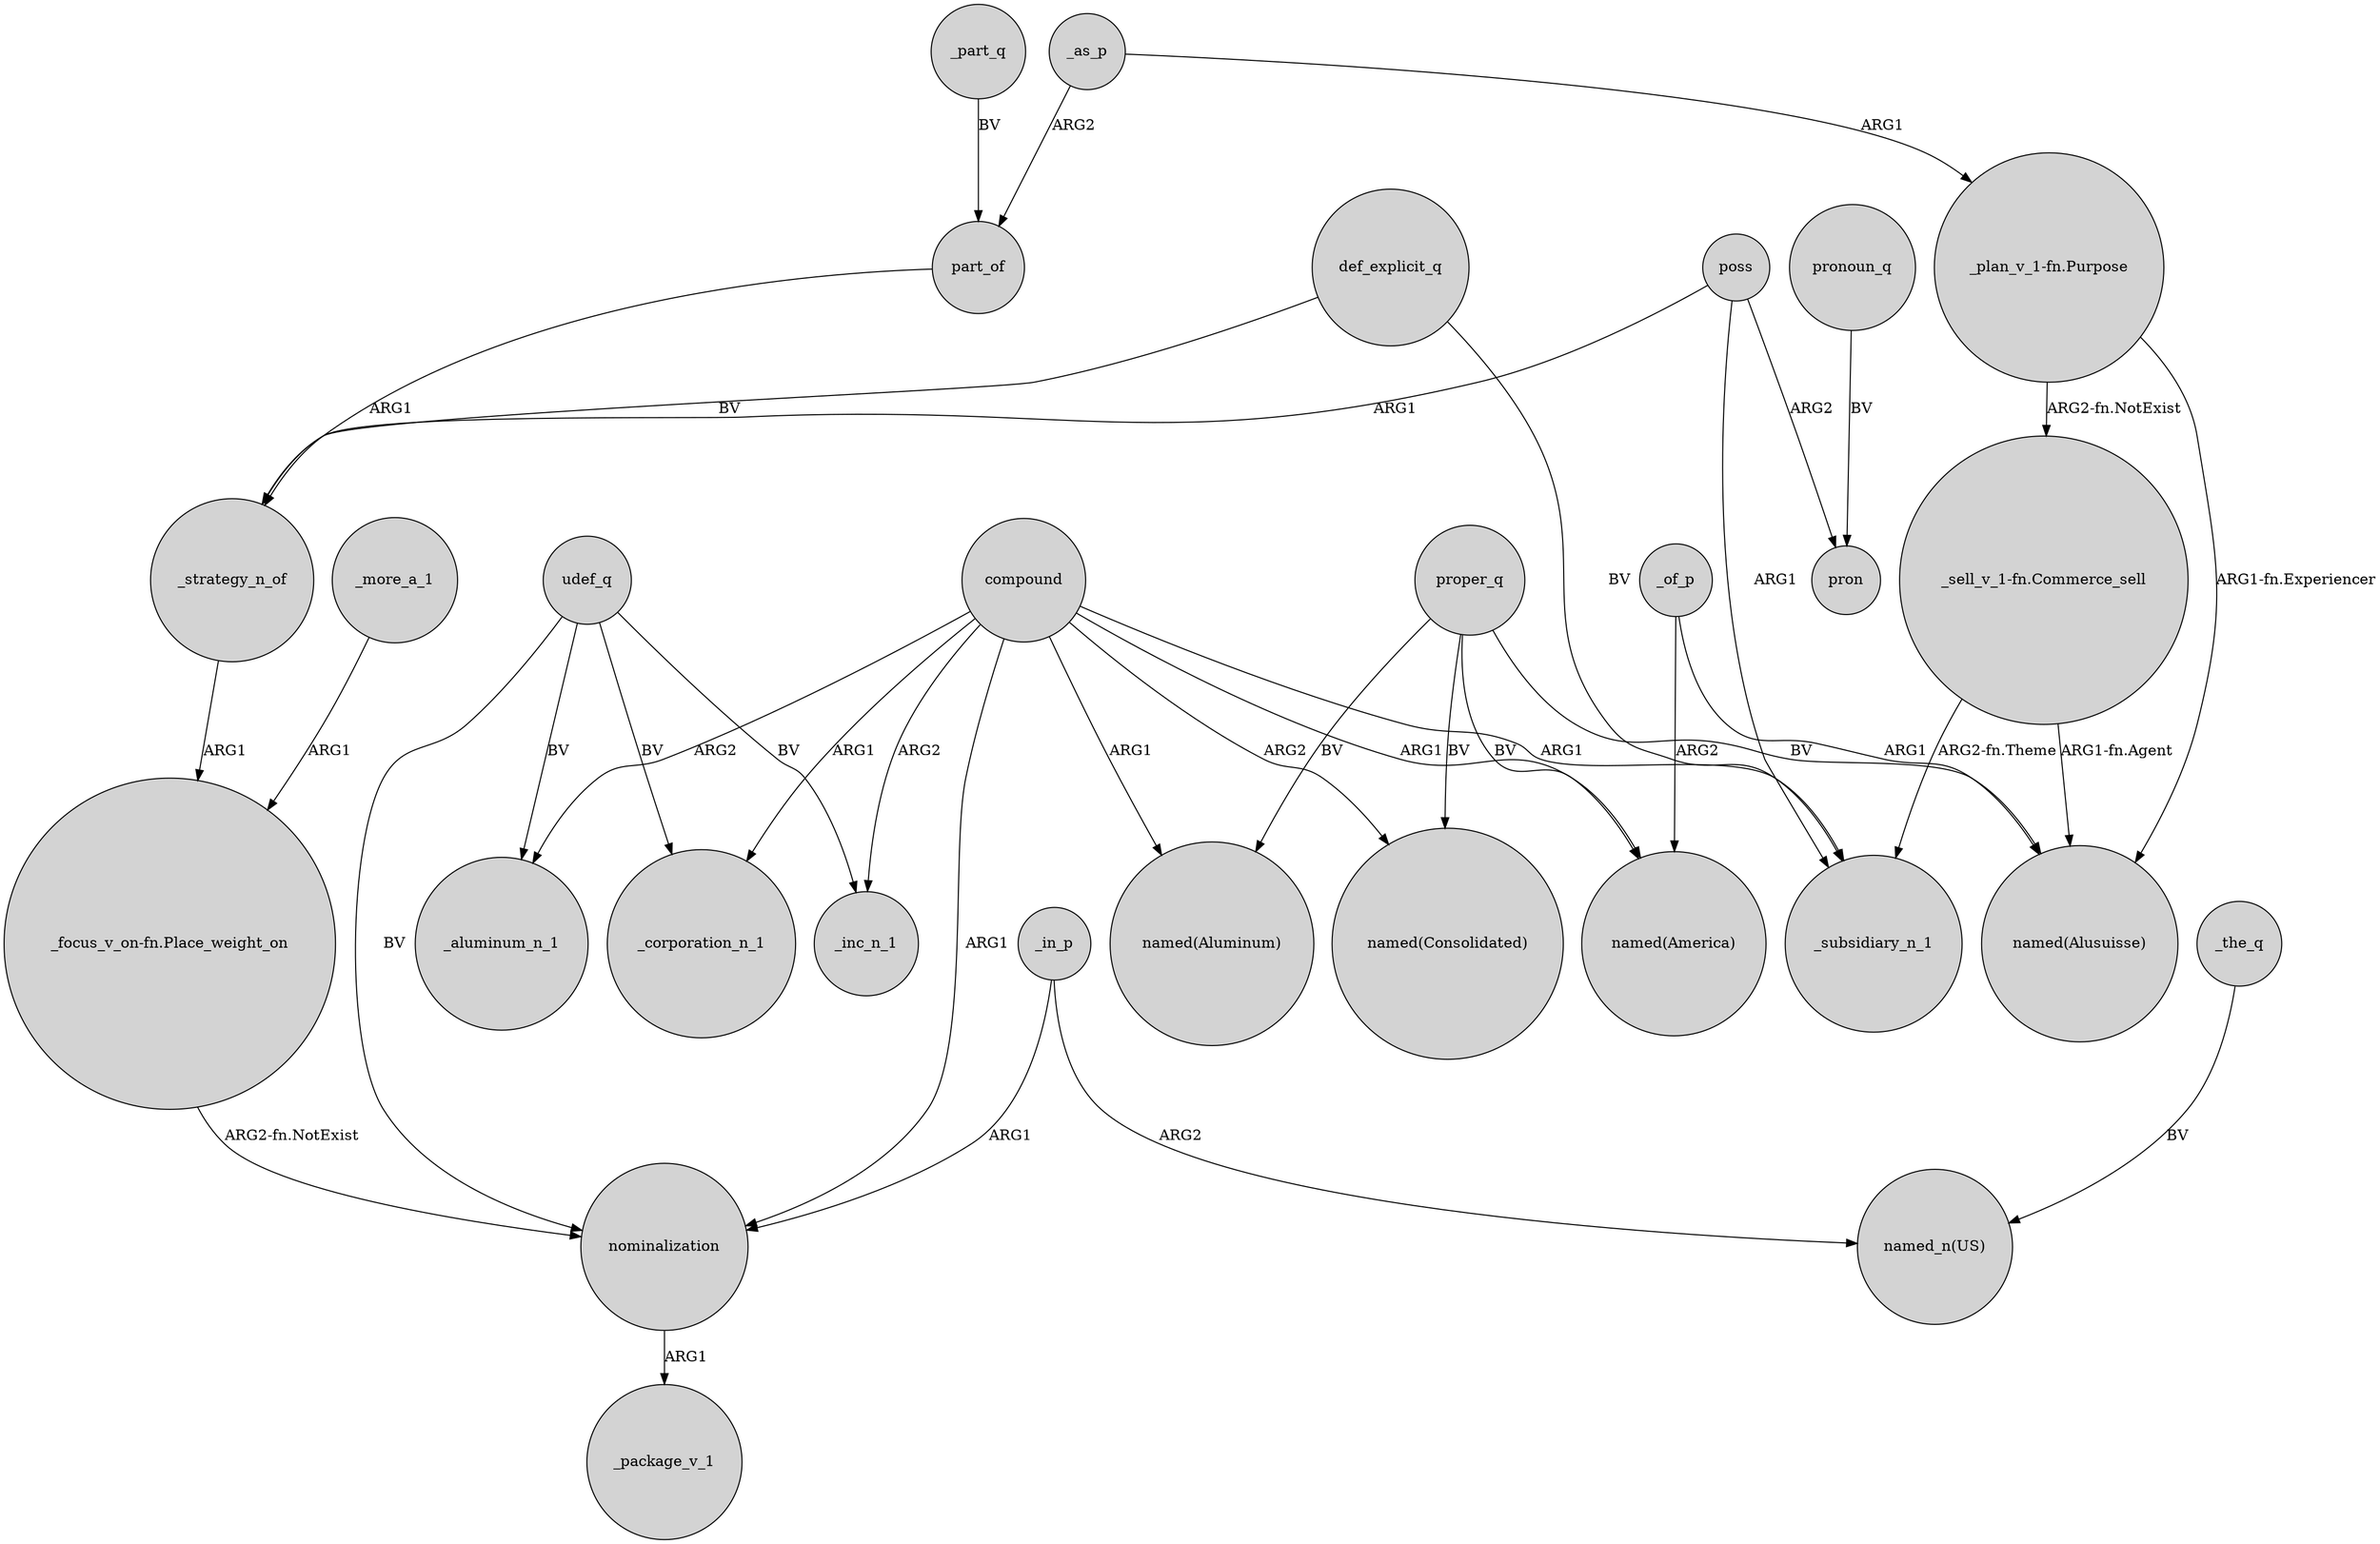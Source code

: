 digraph {
	node [shape=circle style=filled]
	compound -> _aluminum_n_1 [label=ARG2]
	udef_q -> _inc_n_1 [label=BV]
	compound -> "named(Aluminum)" [label=ARG1]
	proper_q -> "named(Consolidated)" [label=BV]
	poss -> pron [label=ARG2]
	def_explicit_q -> _subsidiary_n_1 [label=BV]
	_as_p -> "_plan_v_1-fn.Purpose" [label=ARG1]
	_as_p -> part_of [label=ARG2]
	poss -> _subsidiary_n_1 [label=ARG1]
	poss -> _strategy_n_of [label=ARG1]
	"_sell_v_1-fn.Commerce_sell" -> _subsidiary_n_1 [label="ARG2-fn.Theme"]
	compound -> "named(America)" [label=ARG1]
	compound -> "named(Consolidated)" [label=ARG2]
	proper_q -> "named(Alusuisse)" [label=BV]
	_more_a_1 -> "_focus_v_on-fn.Place_weight_on" [label=ARG1]
	_of_p -> "named(America)" [label=ARG2]
	_in_p -> "named_n(US)" [label=ARG2]
	_part_q -> part_of [label=BV]
	_the_q -> "named_n(US)" [label=BV]
	udef_q -> _aluminum_n_1 [label=BV]
	pronoun_q -> pron [label=BV]
	udef_q -> _corporation_n_1 [label=BV]
	_of_p -> "named(Alusuisse)" [label=ARG1]
	nominalization -> _package_v_1 [label=ARG1]
	compound -> _corporation_n_1 [label=ARG1]
	"_plan_v_1-fn.Purpose" -> "named(Alusuisse)" [label="ARG1-fn.Experiencer"]
	_in_p -> nominalization [label=ARG1]
	"_plan_v_1-fn.Purpose" -> "_sell_v_1-fn.Commerce_sell" [label="ARG2-fn.NotExist"]
	udef_q -> nominalization [label=BV]
	compound -> _subsidiary_n_1 [label=ARG1]
	part_of -> _strategy_n_of [label=ARG1]
	_strategy_n_of -> "_focus_v_on-fn.Place_weight_on" [label=ARG1]
	"_focus_v_on-fn.Place_weight_on" -> nominalization [label="ARG2-fn.NotExist"]
	def_explicit_q -> _strategy_n_of [label=BV]
	proper_q -> "named(America)" [label=BV]
	compound -> nominalization [label=ARG1]
	compound -> _inc_n_1 [label=ARG2]
	proper_q -> "named(Aluminum)" [label=BV]
	"_sell_v_1-fn.Commerce_sell" -> "named(Alusuisse)" [label="ARG1-fn.Agent"]
}

